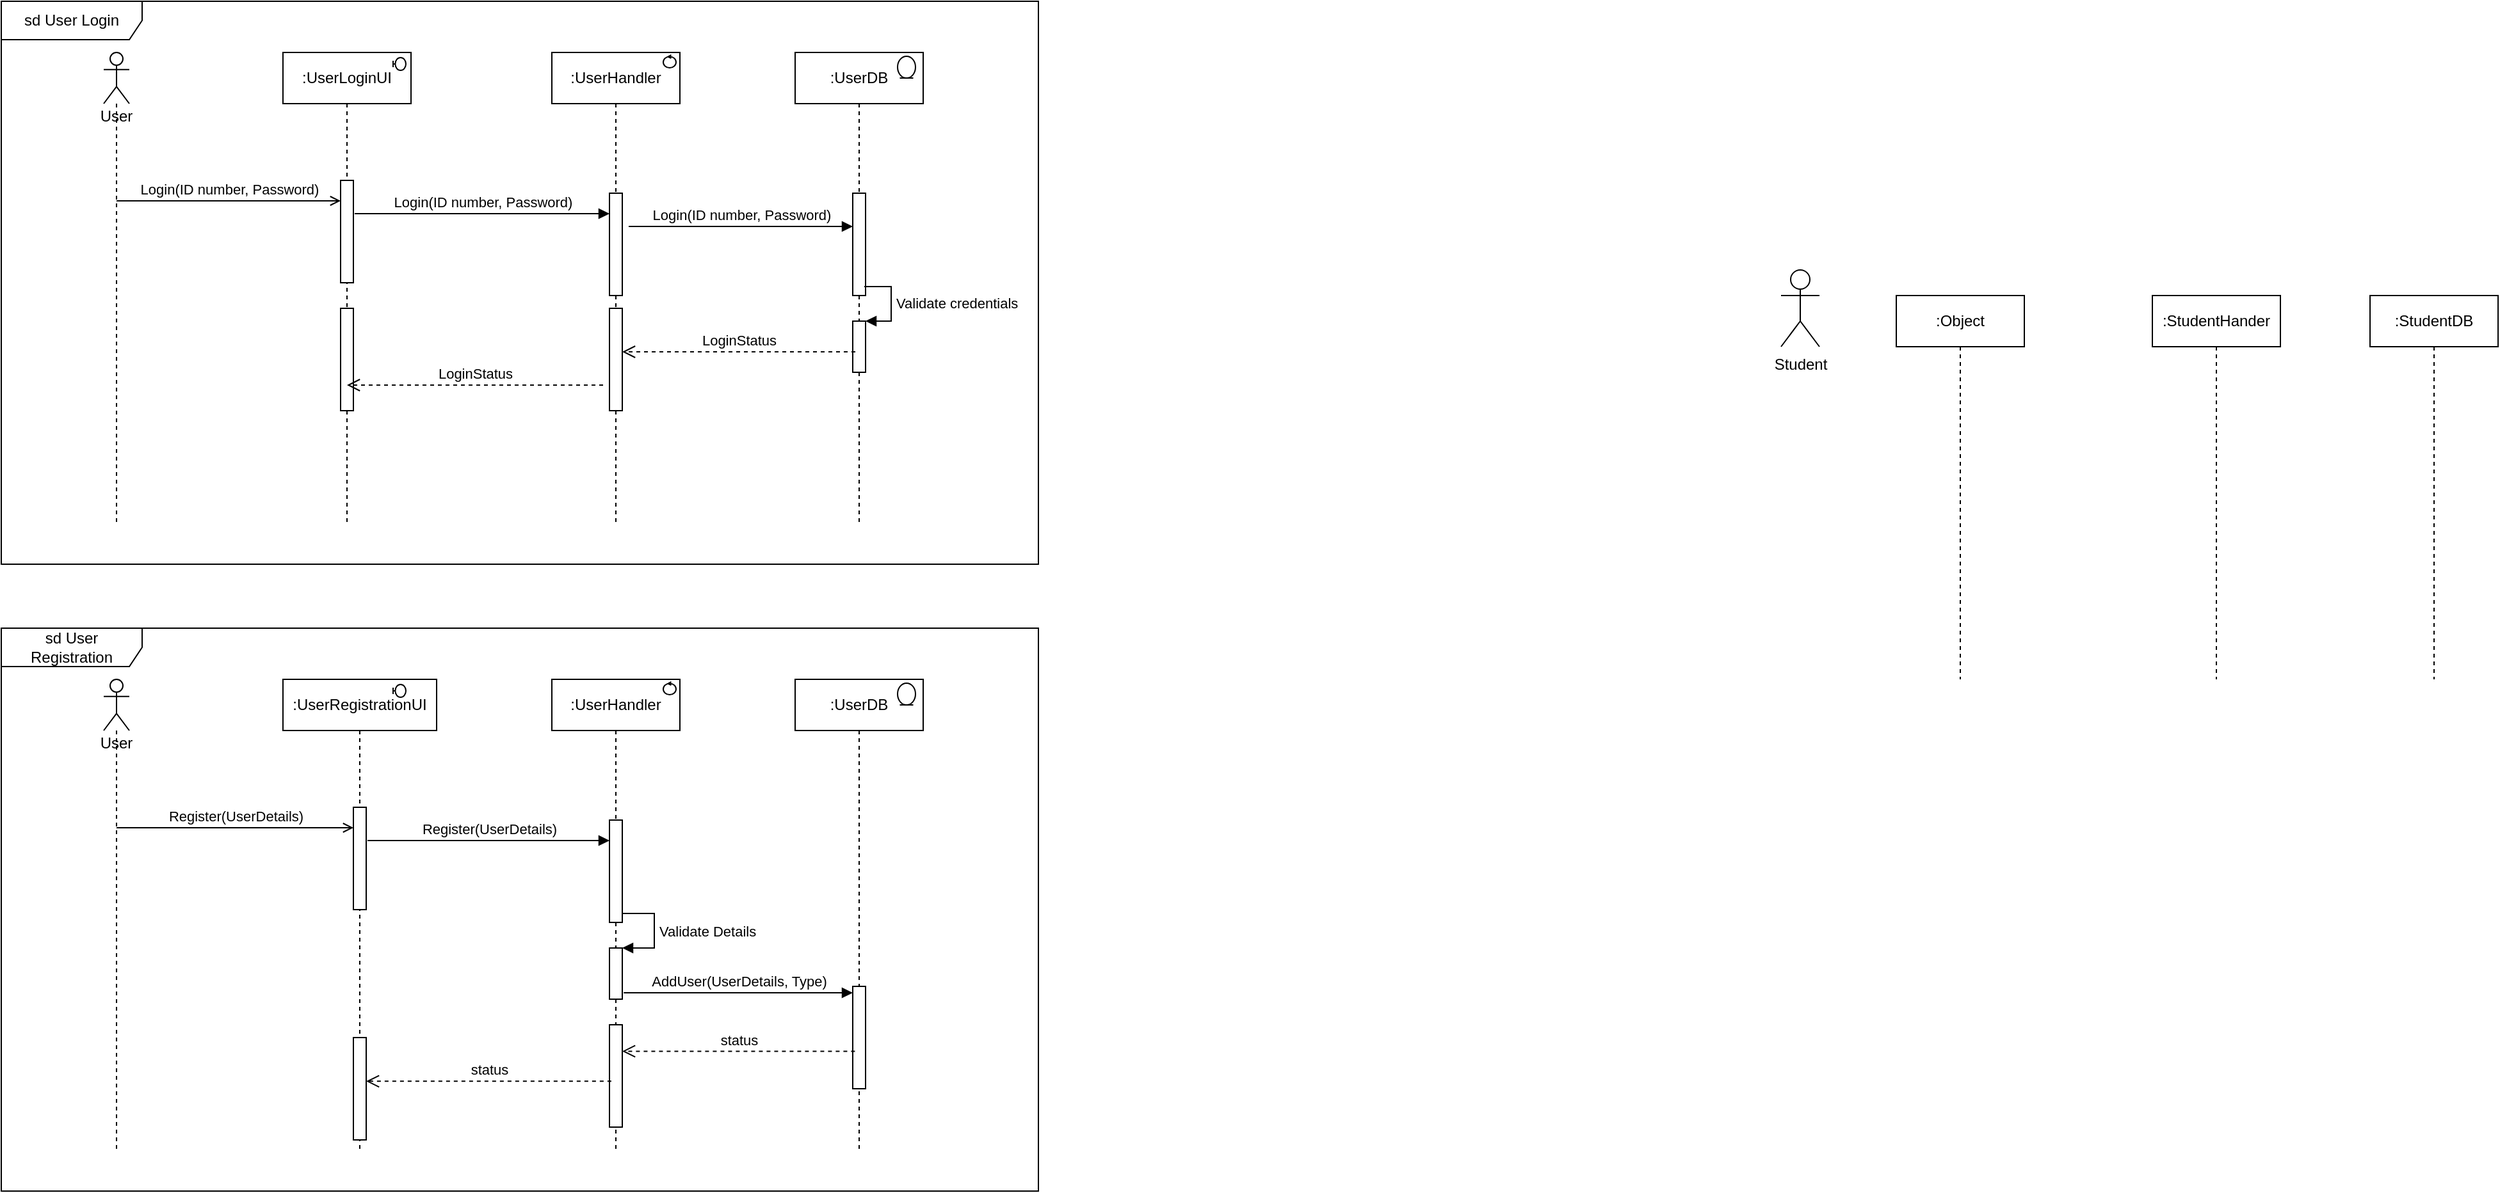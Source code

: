 <mxfile version="17.2.2" type="github">
  <diagram id="UXJ5FvUGoYxB-GUw2wmO" name="Page-1">
    <mxGraphModel dx="3731" dy="2167" grid="1" gridSize="10" guides="1" tooltips="1" connect="1" arrows="1" fold="1" page="1" pageScale="1" pageWidth="850" pageHeight="1100" math="0" shadow="0">
      <root>
        <mxCell id="0" />
        <mxCell id="1" parent="0" />
        <mxCell id="XORutTJ8tZkYRz8rHYH7-68" value="sd User Login" style="shape=umlFrame;whiteSpace=wrap;html=1;width=110;height=30;" vertex="1" parent="1">
          <mxGeometry x="-1290" y="-110" width="810" height="440" as="geometry" />
        </mxCell>
        <mxCell id="XORutTJ8tZkYRz8rHYH7-1" value="Student" style="shape=umlActor;verticalLabelPosition=bottom;verticalAlign=top;html=1;" vertex="1" parent="1">
          <mxGeometry x="100" y="100" width="30" height="60" as="geometry" />
        </mxCell>
        <mxCell id="XORutTJ8tZkYRz8rHYH7-3" value=":StudentDB" style="shape=umlLifeline;perimeter=lifelinePerimeter;whiteSpace=wrap;html=1;container=1;collapsible=0;recursiveResize=0;outlineConnect=0;" vertex="1" parent="1">
          <mxGeometry x="560" y="120" width="100" height="300" as="geometry" />
        </mxCell>
        <mxCell id="XORutTJ8tZkYRz8rHYH7-4" value=":StudentHander" style="shape=umlLifeline;perimeter=lifelinePerimeter;whiteSpace=wrap;html=1;container=1;collapsible=0;recursiveResize=0;outlineConnect=0;" vertex="1" parent="1">
          <mxGeometry x="390" y="120" width="100" height="300" as="geometry" />
        </mxCell>
        <mxCell id="XORutTJ8tZkYRz8rHYH7-5" value=":Object" style="shape=umlLifeline;perimeter=lifelinePerimeter;whiteSpace=wrap;html=1;container=1;collapsible=0;recursiveResize=0;outlineConnect=0;" vertex="1" parent="1">
          <mxGeometry x="190" y="120" width="100" height="300" as="geometry" />
        </mxCell>
        <mxCell id="XORutTJ8tZkYRz8rHYH7-7" value=":UserLoginUI" style="shape=umlLifeline;perimeter=lifelinePerimeter;whiteSpace=wrap;html=1;container=1;collapsible=0;recursiveResize=0;outlineConnect=0;" vertex="1" parent="1">
          <mxGeometry x="-1070" y="-70" width="100" height="370" as="geometry" />
        </mxCell>
        <mxCell id="XORutTJ8tZkYRz8rHYH7-11" value="" style="html=1;points=[];perimeter=orthogonalPerimeter;" vertex="1" parent="XORutTJ8tZkYRz8rHYH7-7">
          <mxGeometry x="45" y="100" width="10" height="80" as="geometry" />
        </mxCell>
        <mxCell id="XORutTJ8tZkYRz8rHYH7-67" value="" style="html=1;points=[];perimeter=orthogonalPerimeter;" vertex="1" parent="XORutTJ8tZkYRz8rHYH7-7">
          <mxGeometry x="45" y="200" width="10" height="80" as="geometry" />
        </mxCell>
        <mxCell id="XORutTJ8tZkYRz8rHYH7-69" value="" style="shape=umlBoundary;whiteSpace=wrap;html=1;" vertex="1" parent="XORutTJ8tZkYRz8rHYH7-7">
          <mxGeometry x="86" y="4" width="10" height="10" as="geometry" />
        </mxCell>
        <mxCell id="XORutTJ8tZkYRz8rHYH7-8" value=":UserHandler" style="shape=umlLifeline;perimeter=lifelinePerimeter;whiteSpace=wrap;html=1;container=1;collapsible=0;recursiveResize=0;outlineConnect=0;" vertex="1" parent="1">
          <mxGeometry x="-860" y="-70" width="100" height="370" as="geometry" />
        </mxCell>
        <mxCell id="XORutTJ8tZkYRz8rHYH7-13" value="" style="html=1;points=[];perimeter=orthogonalPerimeter;" vertex="1" parent="XORutTJ8tZkYRz8rHYH7-8">
          <mxGeometry x="45" y="110" width="10" height="80" as="geometry" />
        </mxCell>
        <mxCell id="XORutTJ8tZkYRz8rHYH7-19" value="" style="html=1;points=[];perimeter=orthogonalPerimeter;" vertex="1" parent="XORutTJ8tZkYRz8rHYH7-8">
          <mxGeometry x="45" y="200" width="10" height="80" as="geometry" />
        </mxCell>
        <mxCell id="XORutTJ8tZkYRz8rHYH7-71" value="" style="ellipse;shape=umlControl;whiteSpace=wrap;html=1;" vertex="1" parent="XORutTJ8tZkYRz8rHYH7-8">
          <mxGeometry x="87" y="2" width="10" height="10" as="geometry" />
        </mxCell>
        <mxCell id="XORutTJ8tZkYRz8rHYH7-9" value=":UserDB" style="shape=umlLifeline;perimeter=lifelinePerimeter;whiteSpace=wrap;html=1;container=1;collapsible=0;recursiveResize=0;outlineConnect=0;" vertex="1" parent="1">
          <mxGeometry x="-670" y="-70" width="100" height="370" as="geometry" />
        </mxCell>
        <mxCell id="XORutTJ8tZkYRz8rHYH7-15" value="" style="html=1;points=[];perimeter=orthogonalPerimeter;" vertex="1" parent="XORutTJ8tZkYRz8rHYH7-9">
          <mxGeometry x="45" y="110" width="10" height="80" as="geometry" />
        </mxCell>
        <mxCell id="XORutTJ8tZkYRz8rHYH7-17" value="" style="html=1;points=[];perimeter=orthogonalPerimeter;" vertex="1" parent="XORutTJ8tZkYRz8rHYH7-9">
          <mxGeometry x="45" y="210" width="10" height="40" as="geometry" />
        </mxCell>
        <mxCell id="XORutTJ8tZkYRz8rHYH7-18" value="Validate credentials" style="edgeStyle=orthogonalEdgeStyle;html=1;align=left;spacingLeft=2;endArrow=block;rounded=0;entryX=1;entryY=0;exitX=0.9;exitY=0.913;exitDx=0;exitDy=0;exitPerimeter=0;" edge="1" target="XORutTJ8tZkYRz8rHYH7-17" parent="XORutTJ8tZkYRz8rHYH7-9" source="XORutTJ8tZkYRz8rHYH7-15">
          <mxGeometry relative="1" as="geometry">
            <mxPoint x="45" y="210" as="sourcePoint" />
            <Array as="points">
              <mxPoint x="75" y="183" />
              <mxPoint x="75" y="210" />
            </Array>
          </mxGeometry>
        </mxCell>
        <mxCell id="XORutTJ8tZkYRz8rHYH7-70" value="" style="ellipse;shape=umlEntity;whiteSpace=wrap;html=1;" vertex="1" parent="XORutTJ8tZkYRz8rHYH7-9">
          <mxGeometry x="80" y="3" width="14" height="17" as="geometry" />
        </mxCell>
        <mxCell id="XORutTJ8tZkYRz8rHYH7-10" value="User" style="shape=umlLifeline;participant=umlActor;perimeter=lifelinePerimeter;whiteSpace=wrap;html=1;container=1;collapsible=0;recursiveResize=0;verticalAlign=top;spacingTop=36;outlineConnect=0;" vertex="1" parent="1">
          <mxGeometry x="-1210" y="-70" width="20" height="370" as="geometry" />
        </mxCell>
        <mxCell id="XORutTJ8tZkYRz8rHYH7-12" value="Login(ID number, Password)" style="html=1;verticalAlign=bottom;endArrow=open;rounded=0;entryX=0;entryY=0.2;entryDx=0;entryDy=0;entryPerimeter=0;endFill=0;" edge="1" parent="1" source="XORutTJ8tZkYRz8rHYH7-10" target="XORutTJ8tZkYRz8rHYH7-11">
          <mxGeometry width="80" relative="1" as="geometry">
            <mxPoint x="-710" y="200" as="sourcePoint" />
            <mxPoint x="-630" y="200" as="targetPoint" />
          </mxGeometry>
        </mxCell>
        <mxCell id="XORutTJ8tZkYRz8rHYH7-14" value="Login(ID number, Password)" style="html=1;verticalAlign=bottom;endArrow=block;rounded=0;exitX=1.1;exitY=0.325;exitDx=0;exitDy=0;exitPerimeter=0;" edge="1" parent="1" source="XORutTJ8tZkYRz8rHYH7-11" target="XORutTJ8tZkYRz8rHYH7-13">
          <mxGeometry width="80" relative="1" as="geometry">
            <mxPoint x="-1110" y="120" as="sourcePoint" />
            <mxPoint x="-1015" y="56" as="targetPoint" />
          </mxGeometry>
        </mxCell>
        <mxCell id="XORutTJ8tZkYRz8rHYH7-16" value="Login(ID number, Password)" style="html=1;verticalAlign=bottom;endArrow=block;rounded=0;entryX=0;entryY=0.325;entryDx=0;entryDy=0;entryPerimeter=0;" edge="1" parent="1" target="XORutTJ8tZkYRz8rHYH7-15">
          <mxGeometry width="80" relative="1" as="geometry">
            <mxPoint x="-800" y="66" as="sourcePoint" />
            <mxPoint x="-805" y="66" as="targetPoint" />
          </mxGeometry>
        </mxCell>
        <mxCell id="XORutTJ8tZkYRz8rHYH7-21" value="LoginStatus" style="html=1;verticalAlign=bottom;endArrow=open;dashed=1;endSize=8;rounded=0;exitX=0.2;exitY=0.6;exitDx=0;exitDy=0;exitPerimeter=0;" edge="1" parent="1" source="XORutTJ8tZkYRz8rHYH7-17" target="XORutTJ8tZkYRz8rHYH7-19">
          <mxGeometry relative="1" as="geometry">
            <mxPoint x="-630" y="200" as="sourcePoint" />
            <mxPoint x="-810" y="150" as="targetPoint" />
          </mxGeometry>
        </mxCell>
        <mxCell id="XORutTJ8tZkYRz8rHYH7-66" value="LoginStatus" style="html=1;verticalAlign=bottom;endArrow=open;dashed=1;endSize=8;rounded=0;exitX=-0.5;exitY=0.75;exitDx=0;exitDy=0;exitPerimeter=0;" edge="1" parent="1" source="XORutTJ8tZkYRz8rHYH7-19">
          <mxGeometry relative="1" as="geometry">
            <mxPoint x="-613" y="174" as="sourcePoint" />
            <mxPoint x="-1020" y="190" as="targetPoint" />
          </mxGeometry>
        </mxCell>
        <mxCell id="XORutTJ8tZkYRz8rHYH7-72" value="sd User Registration" style="shape=umlFrame;whiteSpace=wrap;html=1;width=110;height=30;" vertex="1" parent="1">
          <mxGeometry x="-1290" y="380" width="810" height="440" as="geometry" />
        </mxCell>
        <mxCell id="XORutTJ8tZkYRz8rHYH7-73" value=":UserRegistrationUI" style="shape=umlLifeline;perimeter=lifelinePerimeter;whiteSpace=wrap;html=1;container=1;collapsible=0;recursiveResize=0;outlineConnect=0;" vertex="1" parent="1">
          <mxGeometry x="-1070" y="420" width="120" height="370" as="geometry" />
        </mxCell>
        <mxCell id="XORutTJ8tZkYRz8rHYH7-74" value="" style="html=1;points=[];perimeter=orthogonalPerimeter;" vertex="1" parent="XORutTJ8tZkYRz8rHYH7-73">
          <mxGeometry x="55" y="100" width="10" height="80" as="geometry" />
        </mxCell>
        <mxCell id="XORutTJ8tZkYRz8rHYH7-76" value="" style="shape=umlBoundary;whiteSpace=wrap;html=1;" vertex="1" parent="XORutTJ8tZkYRz8rHYH7-73">
          <mxGeometry x="86" y="4" width="10" height="10" as="geometry" />
        </mxCell>
        <mxCell id="XORutTJ8tZkYRz8rHYH7-94" value="" style="html=1;points=[];perimeter=orthogonalPerimeter;" vertex="1" parent="XORutTJ8tZkYRz8rHYH7-73">
          <mxGeometry x="55" y="280" width="10" height="80" as="geometry" />
        </mxCell>
        <mxCell id="XORutTJ8tZkYRz8rHYH7-77" value=":UserHandler" style="shape=umlLifeline;perimeter=lifelinePerimeter;whiteSpace=wrap;html=1;container=1;collapsible=0;recursiveResize=0;outlineConnect=0;" vertex="1" parent="1">
          <mxGeometry x="-860" y="420" width="100" height="370" as="geometry" />
        </mxCell>
        <mxCell id="XORutTJ8tZkYRz8rHYH7-78" value="" style="html=1;points=[];perimeter=orthogonalPerimeter;" vertex="1" parent="XORutTJ8tZkYRz8rHYH7-77">
          <mxGeometry x="45" y="110" width="10" height="80" as="geometry" />
        </mxCell>
        <mxCell id="XORutTJ8tZkYRz8rHYH7-80" value="" style="ellipse;shape=umlControl;whiteSpace=wrap;html=1;" vertex="1" parent="XORutTJ8tZkYRz8rHYH7-77">
          <mxGeometry x="87" y="2" width="10" height="10" as="geometry" />
        </mxCell>
        <mxCell id="XORutTJ8tZkYRz8rHYH7-83" value="" style="html=1;points=[];perimeter=orthogonalPerimeter;" vertex="1" parent="XORutTJ8tZkYRz8rHYH7-77">
          <mxGeometry x="45" y="210" width="10" height="40" as="geometry" />
        </mxCell>
        <mxCell id="XORutTJ8tZkYRz8rHYH7-84" value="Validate Details" style="edgeStyle=orthogonalEdgeStyle;html=1;align=left;spacingLeft=2;endArrow=block;rounded=0;entryX=1;entryY=0;" edge="1" parent="XORutTJ8tZkYRz8rHYH7-77" source="XORutTJ8tZkYRz8rHYH7-78" target="XORutTJ8tZkYRz8rHYH7-83">
          <mxGeometry relative="1" as="geometry">
            <mxPoint x="235" y="210" as="sourcePoint" />
            <Array as="points">
              <mxPoint x="80" y="183" />
              <mxPoint x="80" y="210" />
            </Array>
          </mxGeometry>
        </mxCell>
        <mxCell id="XORutTJ8tZkYRz8rHYH7-75" value="" style="html=1;points=[];perimeter=orthogonalPerimeter;" vertex="1" parent="XORutTJ8tZkYRz8rHYH7-77">
          <mxGeometry x="45" y="270" width="10" height="80" as="geometry" />
        </mxCell>
        <mxCell id="XORutTJ8tZkYRz8rHYH7-81" value=":UserDB" style="shape=umlLifeline;perimeter=lifelinePerimeter;whiteSpace=wrap;html=1;container=1;collapsible=0;recursiveResize=0;outlineConnect=0;" vertex="1" parent="1">
          <mxGeometry x="-670" y="420" width="100" height="370" as="geometry" />
        </mxCell>
        <mxCell id="XORutTJ8tZkYRz8rHYH7-82" value="" style="html=1;points=[];perimeter=orthogonalPerimeter;" vertex="1" parent="XORutTJ8tZkYRz8rHYH7-81">
          <mxGeometry x="45" y="240" width="10" height="80" as="geometry" />
        </mxCell>
        <mxCell id="XORutTJ8tZkYRz8rHYH7-85" value="" style="ellipse;shape=umlEntity;whiteSpace=wrap;html=1;" vertex="1" parent="XORutTJ8tZkYRz8rHYH7-81">
          <mxGeometry x="80" y="3" width="14" height="17" as="geometry" />
        </mxCell>
        <mxCell id="XORutTJ8tZkYRz8rHYH7-86" value="User" style="shape=umlLifeline;participant=umlActor;perimeter=lifelinePerimeter;whiteSpace=wrap;html=1;container=1;collapsible=0;recursiveResize=0;verticalAlign=top;spacingTop=36;outlineConnect=0;" vertex="1" parent="1">
          <mxGeometry x="-1210" y="420" width="20" height="370" as="geometry" />
        </mxCell>
        <mxCell id="XORutTJ8tZkYRz8rHYH7-87" value="Register(UserDetails)" style="html=1;verticalAlign=bottom;endArrow=open;rounded=0;entryX=0;entryY=0.2;entryDx=0;entryDy=0;entryPerimeter=0;endFill=0;" edge="1" source="XORutTJ8tZkYRz8rHYH7-86" target="XORutTJ8tZkYRz8rHYH7-74" parent="1">
          <mxGeometry width="80" relative="1" as="geometry">
            <mxPoint x="-710" y="690" as="sourcePoint" />
            <mxPoint x="-630" y="690" as="targetPoint" />
          </mxGeometry>
        </mxCell>
        <mxCell id="XORutTJ8tZkYRz8rHYH7-88" value="Register(UserDetails)" style="html=1;verticalAlign=bottom;endArrow=block;rounded=0;exitX=1.1;exitY=0.325;exitDx=0;exitDy=0;exitPerimeter=0;" edge="1" source="XORutTJ8tZkYRz8rHYH7-74" target="XORutTJ8tZkYRz8rHYH7-78" parent="1">
          <mxGeometry width="80" relative="1" as="geometry">
            <mxPoint x="-1110" y="610" as="sourcePoint" />
            <mxPoint x="-1015" y="546" as="targetPoint" />
          </mxGeometry>
        </mxCell>
        <mxCell id="XORutTJ8tZkYRz8rHYH7-93" value="AddUser(UserDetails, Type)" style="html=1;verticalAlign=bottom;endArrow=block;rounded=0;exitX=1.114;exitY=0.875;exitDx=0;exitDy=0;exitPerimeter=0;" edge="1" parent="1" source="XORutTJ8tZkYRz8rHYH7-83" target="XORutTJ8tZkYRz8rHYH7-82">
          <mxGeometry width="80" relative="1" as="geometry">
            <mxPoint x="-994" y="556" as="sourcePoint" />
            <mxPoint x="-805" y="556" as="targetPoint" />
          </mxGeometry>
        </mxCell>
        <mxCell id="XORutTJ8tZkYRz8rHYH7-95" value="status" style="html=1;verticalAlign=bottom;endArrow=open;dashed=1;endSize=8;rounded=0;exitX=0.171;exitY=0.634;exitDx=0;exitDy=0;exitPerimeter=0;" edge="1" parent="1" source="XORutTJ8tZkYRz8rHYH7-82" target="XORutTJ8tZkYRz8rHYH7-75">
          <mxGeometry relative="1" as="geometry">
            <mxPoint x="-830" y="650" as="sourcePoint" />
            <mxPoint x="-910" y="650" as="targetPoint" />
          </mxGeometry>
        </mxCell>
        <mxCell id="XORutTJ8tZkYRz8rHYH7-96" value="status" style="html=1;verticalAlign=bottom;endArrow=open;dashed=1;endSize=8;rounded=0;exitX=0.143;exitY=0.552;exitDx=0;exitDy=0;exitPerimeter=0;" edge="1" parent="1" source="XORutTJ8tZkYRz8rHYH7-75" target="XORutTJ8tZkYRz8rHYH7-94">
          <mxGeometry relative="1" as="geometry">
            <mxPoint x="-613.29" y="720.72" as="sourcePoint" />
            <mxPoint x="-795" y="720.72" as="targetPoint" />
          </mxGeometry>
        </mxCell>
      </root>
    </mxGraphModel>
  </diagram>
</mxfile>
